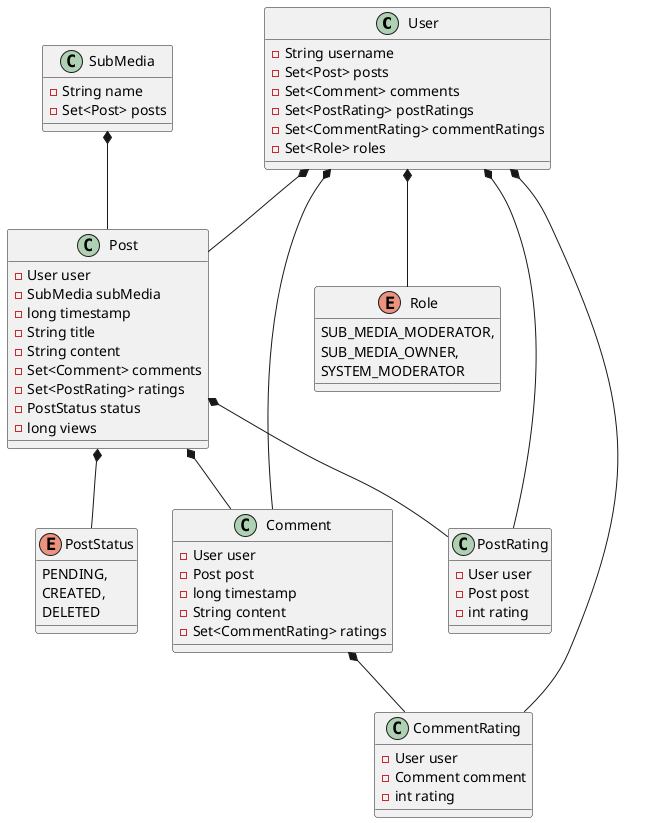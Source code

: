@startuml

class User {
    - String username
    - Set<Post> posts
    - Set<Comment> comments
    - Set<PostRating> postRatings
    - Set<CommentRating> commentRatings
    - Set<Role> roles
}

class SubMedia {
    - String name
    - Set<Post> posts
}

class Post {
    - User user
    - SubMedia subMedia
    - long timestamp
    - String title
    - String content
    - Set<Comment> comments
    - Set<PostRating> ratings
    - PostStatus status
    - long views
}

class PostRating {
    - User user
    - Post post
    - int rating
}

class Comment {
    - User user
    - Post post
    - long timestamp
    - String content
    - Set<CommentRating> ratings
}

class CommentRating {
    - User user
    - Comment comment
    - int rating
}

enum Role {
    SUB_MEDIA_MODERATOR,
    SUB_MEDIA_OWNER,
    SYSTEM_MODERATOR
}

enum PostStatus {
    PENDING,
    CREATED,
    DELETED
}

SubMedia *-- Post

Post *-- Comment
Post *-- PostRating
Post *-- PostStatus

Comment *-- CommentRating

User *-- Post
User *-- Comment
User *-- PostRating
User *-- CommentRating
User *-- Role

@enduml